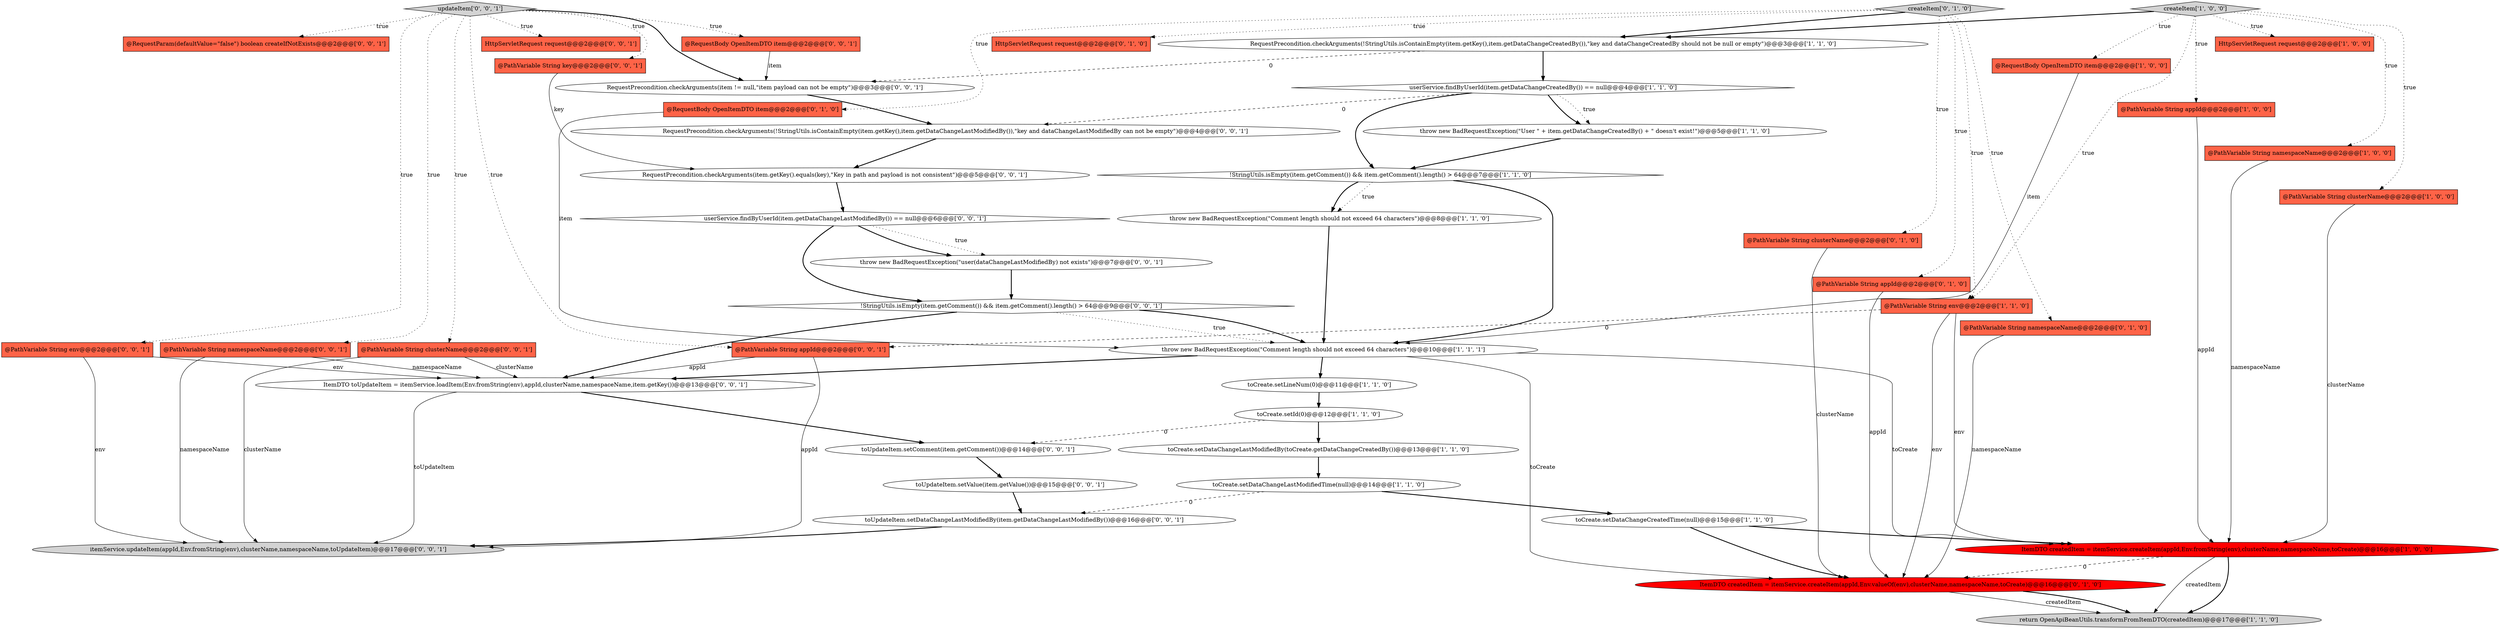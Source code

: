 digraph {
8 [style = filled, label = "@RequestBody OpenItemDTO item@@@2@@@['1', '0', '0']", fillcolor = tomato, shape = box image = "AAA0AAABBB1BBB"];
25 [style = filled, label = "@PathVariable String clusterName@@@2@@@['0', '1', '0']", fillcolor = tomato, shape = box image = "AAA0AAABBB2BBB"];
42 [style = filled, label = "toUpdateItem.setDataChangeLastModifiedBy(item.getDataChangeLastModifiedBy())@@@16@@@['0', '0', '1']", fillcolor = white, shape = ellipse image = "AAA0AAABBB3BBB"];
22 [style = filled, label = "HttpServletRequest request@@@2@@@['0', '1', '0']", fillcolor = tomato, shape = box image = "AAA0AAABBB2BBB"];
14 [style = filled, label = "toCreate.setLineNum(0)@@@11@@@['1', '1', '0']", fillcolor = white, shape = ellipse image = "AAA0AAABBB1BBB"];
39 [style = filled, label = "throw new BadRequestException(\"user(dataChangeLastModifiedBy) not exists\")@@@7@@@['0', '0', '1']", fillcolor = white, shape = ellipse image = "AAA0AAABBB3BBB"];
18 [style = filled, label = "@PathVariable String env@@@2@@@['1', '1', '0']", fillcolor = tomato, shape = box image = "AAA0AAABBB1BBB"];
37 [style = filled, label = "@PathVariable String env@@@2@@@['0', '0', '1']", fillcolor = tomato, shape = box image = "AAA0AAABBB3BBB"];
27 [style = filled, label = "@PathVariable String namespaceName@@@2@@@['0', '0', '1']", fillcolor = tomato, shape = box image = "AAA0AAABBB3BBB"];
23 [style = filled, label = "ItemDTO createdItem = itemService.createItem(appId,Env.valueOf(env),clusterName,namespaceName,toCreate)@@@16@@@['0', '1', '0']", fillcolor = red, shape = ellipse image = "AAA1AAABBB2BBB"];
34 [style = filled, label = "itemService.updateItem(appId,Env.fromString(env),clusterName,namespaceName,toUpdateItem)@@@17@@@['0', '0', '1']", fillcolor = lightgray, shape = ellipse image = "AAA0AAABBB3BBB"];
35 [style = filled, label = "updateItem['0', '0', '1']", fillcolor = lightgray, shape = diamond image = "AAA0AAABBB3BBB"];
29 [style = filled, label = "RequestPrecondition.checkArguments(item.getKey().equals(key),\"Key in path and payload is not consistent\")@@@5@@@['0', '0', '1']", fillcolor = white, shape = ellipse image = "AAA0AAABBB3BBB"];
26 [style = filled, label = "@PathVariable String appId@@@2@@@['0', '1', '0']", fillcolor = tomato, shape = box image = "AAA0AAABBB2BBB"];
44 [style = filled, label = "@PathVariable String appId@@@2@@@['0', '0', '1']", fillcolor = tomato, shape = box image = "AAA0AAABBB3BBB"];
9 [style = filled, label = "HttpServletRequest request@@@2@@@['1', '0', '0']", fillcolor = tomato, shape = box image = "AAA0AAABBB1BBB"];
12 [style = filled, label = "@PathVariable String appId@@@2@@@['1', '0', '0']", fillcolor = tomato, shape = box image = "AAA0AAABBB1BBB"];
1 [style = filled, label = "toCreate.setId(0)@@@12@@@['1', '1', '0']", fillcolor = white, shape = ellipse image = "AAA0AAABBB1BBB"];
20 [style = filled, label = "createItem['0', '1', '0']", fillcolor = lightgray, shape = diamond image = "AAA0AAABBB2BBB"];
16 [style = filled, label = "@PathVariable String namespaceName@@@2@@@['1', '0', '0']", fillcolor = tomato, shape = box image = "AAA0AAABBB1BBB"];
19 [style = filled, label = "return OpenApiBeanUtils.transformFromItemDTO(createdItem)@@@17@@@['1', '1', '0']", fillcolor = lightgray, shape = ellipse image = "AAA0AAABBB1BBB"];
4 [style = filled, label = "throw new BadRequestException(\"Comment length should not exceed 64 characters\")@@@8@@@['1', '1', '0']", fillcolor = white, shape = ellipse image = "AAA0AAABBB1BBB"];
15 [style = filled, label = "@PathVariable String clusterName@@@2@@@['1', '0', '0']", fillcolor = tomato, shape = box image = "AAA0AAABBB1BBB"];
41 [style = filled, label = "RequestPrecondition.checkArguments(!StringUtils.isContainEmpty(item.getKey(),item.getDataChangeLastModifiedBy()),\"key and dataChangeLastModifiedBy can not be empty\")@@@4@@@['0', '0', '1']", fillcolor = white, shape = ellipse image = "AAA0AAABBB3BBB"];
2 [style = filled, label = "userService.findByUserId(item.getDataChangeCreatedBy()) == null@@@4@@@['1', '1', '0']", fillcolor = white, shape = diamond image = "AAA0AAABBB1BBB"];
28 [style = filled, label = "HttpServletRequest request@@@2@@@['0', '0', '1']", fillcolor = tomato, shape = box image = "AAA0AAABBB3BBB"];
6 [style = filled, label = "ItemDTO createdItem = itemService.createItem(appId,Env.fromString(env),clusterName,namespaceName,toCreate)@@@16@@@['1', '0', '0']", fillcolor = red, shape = ellipse image = "AAA1AAABBB1BBB"];
31 [style = filled, label = "@RequestBody OpenItemDTO item@@@2@@@['0', '0', '1']", fillcolor = tomato, shape = box image = "AAA0AAABBB3BBB"];
7 [style = filled, label = "toCreate.setDataChangeLastModifiedTime(null)@@@14@@@['1', '1', '0']", fillcolor = white, shape = ellipse image = "AAA0AAABBB1BBB"];
33 [style = filled, label = "@RequestParam(defaultValue=\"false\") boolean createIfNotExists@@@2@@@['0', '0', '1']", fillcolor = tomato, shape = box image = "AAA0AAABBB3BBB"];
45 [style = filled, label = "RequestPrecondition.checkArguments(item != null,\"item payload can not be empty\")@@@3@@@['0', '0', '1']", fillcolor = white, shape = ellipse image = "AAA0AAABBB3BBB"];
17 [style = filled, label = "!StringUtils.isEmpty(item.getComment()) && item.getComment().length() > 64@@@7@@@['1', '1', '0']", fillcolor = white, shape = diamond image = "AAA0AAABBB1BBB"];
0 [style = filled, label = "throw new BadRequestException(\"User \" + item.getDataChangeCreatedBy() + \" doesn't exist!\")@@@5@@@['1', '1', '0']", fillcolor = white, shape = ellipse image = "AAA0AAABBB1BBB"];
10 [style = filled, label = "RequestPrecondition.checkArguments(!StringUtils.isContainEmpty(item.getKey(),item.getDataChangeCreatedBy()),\"key and dataChangeCreatedBy should not be null or empty\")@@@3@@@['1', '1', '0']", fillcolor = white, shape = ellipse image = "AAA0AAABBB1BBB"];
40 [style = filled, label = "!StringUtils.isEmpty(item.getComment()) && item.getComment().length() > 64@@@9@@@['0', '0', '1']", fillcolor = white, shape = diamond image = "AAA0AAABBB3BBB"];
3 [style = filled, label = "toCreate.setDataChangeCreatedTime(null)@@@15@@@['1', '1', '0']", fillcolor = white, shape = ellipse image = "AAA0AAABBB1BBB"];
13 [style = filled, label = "createItem['1', '0', '0']", fillcolor = lightgray, shape = diamond image = "AAA0AAABBB1BBB"];
5 [style = filled, label = "throw new BadRequestException(\"Comment length should not exceed 64 characters\")@@@10@@@['1', '1', '1']", fillcolor = white, shape = ellipse image = "AAA0AAABBB1BBB"];
38 [style = filled, label = "ItemDTO toUpdateItem = itemService.loadItem(Env.fromString(env),appId,clusterName,namespaceName,item.getKey())@@@13@@@['0', '0', '1']", fillcolor = white, shape = ellipse image = "AAA0AAABBB3BBB"];
24 [style = filled, label = "@PathVariable String namespaceName@@@2@@@['0', '1', '0']", fillcolor = tomato, shape = box image = "AAA0AAABBB2BBB"];
36 [style = filled, label = "toUpdateItem.setValue(item.getValue())@@@15@@@['0', '0', '1']", fillcolor = white, shape = ellipse image = "AAA0AAABBB3BBB"];
21 [style = filled, label = "@RequestBody OpenItemDTO item@@@2@@@['0', '1', '0']", fillcolor = tomato, shape = box image = "AAA0AAABBB2BBB"];
30 [style = filled, label = "@PathVariable String clusterName@@@2@@@['0', '0', '1']", fillcolor = tomato, shape = box image = "AAA0AAABBB3BBB"];
32 [style = filled, label = "userService.findByUserId(item.getDataChangeLastModifiedBy()) == null@@@6@@@['0', '0', '1']", fillcolor = white, shape = diamond image = "AAA0AAABBB3BBB"];
11 [style = filled, label = "toCreate.setDataChangeLastModifiedBy(toCreate.getDataChangeCreatedBy())@@@13@@@['1', '1', '0']", fillcolor = white, shape = ellipse image = "AAA0AAABBB1BBB"];
46 [style = filled, label = "toUpdateItem.setComment(item.getComment())@@@14@@@['0', '0', '1']", fillcolor = white, shape = ellipse image = "AAA0AAABBB3BBB"];
43 [style = filled, label = "@PathVariable String key@@@2@@@['0', '0', '1']", fillcolor = tomato, shape = box image = "AAA0AAABBB3BBB"];
6->19 [style = solid, label="createdItem"];
15->6 [style = solid, label="clusterName"];
40->5 [style = dotted, label="true"];
40->38 [style = bold, label=""];
44->38 [style = solid, label="appId"];
5->38 [style = bold, label=""];
7->42 [style = dashed, label="0"];
37->38 [style = solid, label="env"];
20->18 [style = dotted, label="true"];
35->45 [style = bold, label=""];
13->15 [style = dotted, label="true"];
2->41 [style = dashed, label="0"];
35->37 [style = dotted, label="true"];
5->6 [style = solid, label="toCreate"];
13->9 [style = dotted, label="true"];
45->41 [style = bold, label=""];
27->34 [style = solid, label="namespaceName"];
17->5 [style = bold, label=""];
2->0 [style = dotted, label="true"];
30->38 [style = solid, label="clusterName"];
5->23 [style = solid, label="toCreate"];
20->24 [style = dotted, label="true"];
0->17 [style = bold, label=""];
20->26 [style = dotted, label="true"];
46->36 [style = bold, label=""];
35->33 [style = dotted, label="true"];
18->6 [style = solid, label="env"];
35->30 [style = dotted, label="true"];
8->5 [style = solid, label="item"];
1->11 [style = bold, label=""];
16->6 [style = solid, label="namespaceName"];
35->44 [style = dotted, label="true"];
24->23 [style = solid, label="namespaceName"];
3->23 [style = bold, label=""];
40->5 [style = bold, label=""];
38->34 [style = solid, label="toUpdateItem"];
1->46 [style = dashed, label="0"];
29->32 [style = bold, label=""];
38->46 [style = bold, label=""];
10->2 [style = bold, label=""];
20->22 [style = dotted, label="true"];
27->38 [style = solid, label="namespaceName"];
21->5 [style = solid, label="item"];
10->45 [style = dashed, label="0"];
36->42 [style = bold, label=""];
23->19 [style = solid, label="createdItem"];
2->17 [style = bold, label=""];
13->10 [style = bold, label=""];
13->16 [style = dotted, label="true"];
13->18 [style = dotted, label="true"];
44->34 [style = solid, label="appId"];
20->25 [style = dotted, label="true"];
17->4 [style = dotted, label="true"];
3->6 [style = bold, label=""];
35->31 [style = dotted, label="true"];
18->44 [style = dashed, label="0"];
25->23 [style = solid, label="clusterName"];
2->0 [style = bold, label=""];
13->8 [style = dotted, label="true"];
39->40 [style = bold, label=""];
23->19 [style = bold, label=""];
32->40 [style = bold, label=""];
26->23 [style = solid, label="appId"];
12->6 [style = solid, label="appId"];
32->39 [style = bold, label=""];
35->43 [style = dotted, label="true"];
4->5 [style = bold, label=""];
17->4 [style = bold, label=""];
42->34 [style = bold, label=""];
13->12 [style = dotted, label="true"];
32->39 [style = dotted, label="true"];
41->29 [style = bold, label=""];
31->45 [style = solid, label="item"];
43->29 [style = solid, label="key"];
30->34 [style = solid, label="clusterName"];
6->19 [style = bold, label=""];
20->21 [style = dotted, label="true"];
5->14 [style = bold, label=""];
7->3 [style = bold, label=""];
14->1 [style = bold, label=""];
20->10 [style = bold, label=""];
18->23 [style = solid, label="env"];
35->27 [style = dotted, label="true"];
11->7 [style = bold, label=""];
35->28 [style = dotted, label="true"];
6->23 [style = dashed, label="0"];
37->34 [style = solid, label="env"];
}
